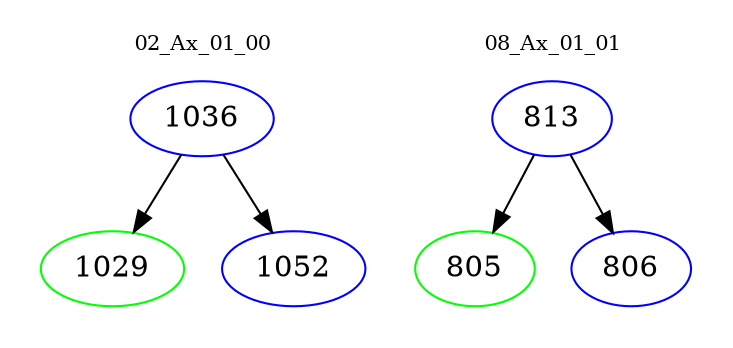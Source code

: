 digraph{
subgraph cluster_0 {
color = white
label = "02_Ax_01_00";
fontsize=10;
T0_1036 [label="1036", color="blue"]
T0_1036 -> T0_1029 [color="black"]
T0_1029 [label="1029", color="green"]
T0_1036 -> T0_1052 [color="black"]
T0_1052 [label="1052", color="blue"]
}
subgraph cluster_1 {
color = white
label = "08_Ax_01_01";
fontsize=10;
T1_813 [label="813", color="blue"]
T1_813 -> T1_805 [color="black"]
T1_805 [label="805", color="green"]
T1_813 -> T1_806 [color="black"]
T1_806 [label="806", color="blue"]
}
}
